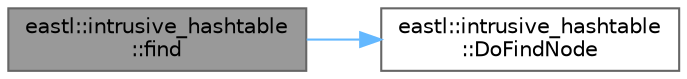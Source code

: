 digraph "eastl::intrusive_hashtable::find"
{
 // LATEX_PDF_SIZE
  bgcolor="transparent";
  edge [fontname=Helvetica,fontsize=10,labelfontname=Helvetica,labelfontsize=10];
  node [fontname=Helvetica,fontsize=10,shape=box,height=0.2,width=0.4];
  rankdir="LR";
  Node1 [id="Node000001",label="eastl::intrusive_hashtable\l::find",height=0.2,width=0.4,color="gray40", fillcolor="grey60", style="filled", fontcolor="black",tooltip=" "];
  Node1 -> Node2 [id="edge2_Node000001_Node000002",color="steelblue1",style="solid",tooltip=" "];
  Node2 [id="Node000002",label="eastl::intrusive_hashtable\l::DoFindNode",height=0.2,width=0.4,color="grey40", fillcolor="white", style="filled",URL="$classeastl_1_1intrusive__hashtable.html#adffd6a142df0c63c3753a13c82d8d8ff",tooltip=" "];
}
